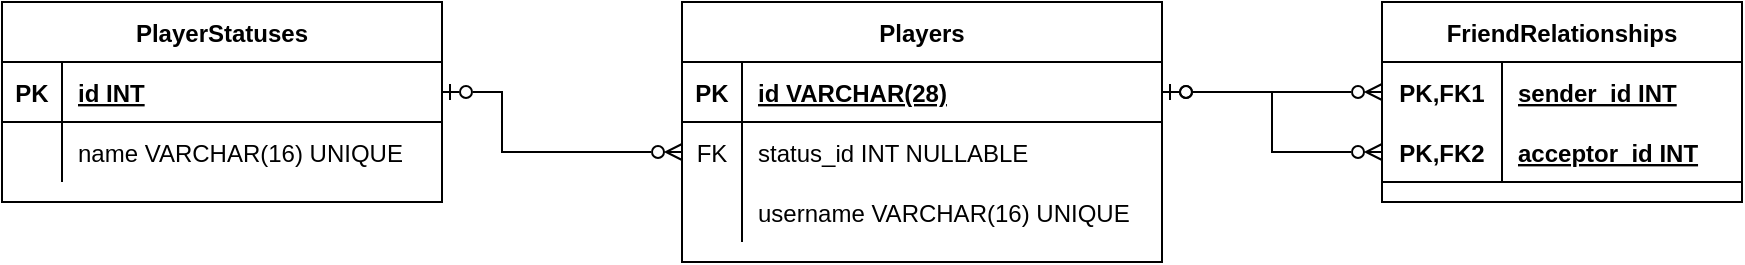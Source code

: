 <mxfile version="21.3.2" type="device">
  <diagram id="zmc_kHSIb-rSrQ_Lzu_V" name="Page-1">
    <mxGraphModel dx="1964" dy="1755" grid="1" gridSize="10" guides="1" tooltips="1" connect="1" arrows="1" fold="1" page="1" pageScale="1" pageWidth="850" pageHeight="1100" math="0" shadow="0">
      <root>
        <mxCell id="0" />
        <mxCell id="1" parent="0" />
        <mxCell id="8SpK0fSpEpnp_9szR1pz-1" value="PlayerStatuses" style="shape=table;startSize=30;container=1;collapsible=1;childLayout=tableLayout;fixedRows=1;rowLines=0;fontStyle=1;align=center;resizeLast=1;" parent="1" vertex="1">
          <mxGeometry x="-440" y="-30" width="220" height="100" as="geometry" />
        </mxCell>
        <mxCell id="8SpK0fSpEpnp_9szR1pz-2" value="" style="shape=tableRow;horizontal=0;startSize=0;swimlaneHead=0;swimlaneBody=0;fillColor=none;collapsible=0;dropTarget=0;points=[[0,0.5],[1,0.5]];portConstraint=eastwest;top=0;left=0;right=0;bottom=1;" parent="8SpK0fSpEpnp_9szR1pz-1" vertex="1">
          <mxGeometry y="30" width="220" height="30" as="geometry" />
        </mxCell>
        <mxCell id="8SpK0fSpEpnp_9szR1pz-3" value="PK" style="shape=partialRectangle;connectable=0;fillColor=none;top=0;left=0;bottom=0;right=0;fontStyle=1;overflow=hidden;" parent="8SpK0fSpEpnp_9szR1pz-2" vertex="1">
          <mxGeometry width="30" height="30" as="geometry">
            <mxRectangle width="30" height="30" as="alternateBounds" />
          </mxGeometry>
        </mxCell>
        <mxCell id="8SpK0fSpEpnp_9szR1pz-4" value="id INT" style="shape=partialRectangle;connectable=0;fillColor=none;top=0;left=0;bottom=0;right=0;align=left;spacingLeft=6;fontStyle=5;overflow=hidden;" parent="8SpK0fSpEpnp_9szR1pz-2" vertex="1">
          <mxGeometry x="30" width="190" height="30" as="geometry">
            <mxRectangle width="190" height="30" as="alternateBounds" />
          </mxGeometry>
        </mxCell>
        <mxCell id="8SpK0fSpEpnp_9szR1pz-5" value="" style="shape=tableRow;horizontal=0;startSize=0;swimlaneHead=0;swimlaneBody=0;fillColor=none;collapsible=0;dropTarget=0;points=[[0,0.5],[1,0.5]];portConstraint=eastwest;top=0;left=0;right=0;bottom=0;" parent="8SpK0fSpEpnp_9szR1pz-1" vertex="1">
          <mxGeometry y="60" width="220" height="30" as="geometry" />
        </mxCell>
        <mxCell id="8SpK0fSpEpnp_9szR1pz-6" value="" style="shape=partialRectangle;connectable=0;fillColor=none;top=0;left=0;bottom=0;right=0;editable=1;overflow=hidden;" parent="8SpK0fSpEpnp_9szR1pz-5" vertex="1">
          <mxGeometry width="30" height="30" as="geometry">
            <mxRectangle width="30" height="30" as="alternateBounds" />
          </mxGeometry>
        </mxCell>
        <mxCell id="8SpK0fSpEpnp_9szR1pz-7" value="name VARCHAR(16) UNIQUE" style="shape=partialRectangle;connectable=0;fillColor=none;top=0;left=0;bottom=0;right=0;align=left;spacingLeft=6;overflow=hidden;" parent="8SpK0fSpEpnp_9szR1pz-5" vertex="1">
          <mxGeometry x="30" width="190" height="30" as="geometry">
            <mxRectangle width="190" height="30" as="alternateBounds" />
          </mxGeometry>
        </mxCell>
        <mxCell id="8SpK0fSpEpnp_9szR1pz-14" value="Players" style="shape=table;startSize=30;container=1;collapsible=1;childLayout=tableLayout;fixedRows=1;rowLines=0;fontStyle=1;align=center;resizeLast=1;" parent="1" vertex="1">
          <mxGeometry x="-100" y="-30" width="240" height="130" as="geometry" />
        </mxCell>
        <mxCell id="8SpK0fSpEpnp_9szR1pz-15" value="" style="shape=tableRow;horizontal=0;startSize=0;swimlaneHead=0;swimlaneBody=0;fillColor=none;collapsible=0;dropTarget=0;points=[[0,0.5],[1,0.5]];portConstraint=eastwest;top=0;left=0;right=0;bottom=1;" parent="8SpK0fSpEpnp_9szR1pz-14" vertex="1">
          <mxGeometry y="30" width="240" height="30" as="geometry" />
        </mxCell>
        <mxCell id="8SpK0fSpEpnp_9szR1pz-16" value="PK" style="shape=partialRectangle;connectable=0;fillColor=none;top=0;left=0;bottom=0;right=0;fontStyle=1;overflow=hidden;" parent="8SpK0fSpEpnp_9szR1pz-15" vertex="1">
          <mxGeometry width="30" height="30" as="geometry">
            <mxRectangle width="30" height="30" as="alternateBounds" />
          </mxGeometry>
        </mxCell>
        <mxCell id="8SpK0fSpEpnp_9szR1pz-17" value="id VARCHAR(28)" style="shape=partialRectangle;connectable=0;fillColor=none;top=0;left=0;bottom=0;right=0;align=left;spacingLeft=6;fontStyle=5;overflow=hidden;" parent="8SpK0fSpEpnp_9szR1pz-15" vertex="1">
          <mxGeometry x="30" width="210" height="30" as="geometry">
            <mxRectangle width="210" height="30" as="alternateBounds" />
          </mxGeometry>
        </mxCell>
        <mxCell id="8SpK0fSpEpnp_9szR1pz-24" value="" style="shape=tableRow;horizontal=0;startSize=0;swimlaneHead=0;swimlaneBody=0;fillColor=none;collapsible=0;dropTarget=0;points=[[0,0.5],[1,0.5]];portConstraint=eastwest;top=0;left=0;right=0;bottom=0;" parent="8SpK0fSpEpnp_9szR1pz-14" vertex="1">
          <mxGeometry y="60" width="240" height="30" as="geometry" />
        </mxCell>
        <mxCell id="8SpK0fSpEpnp_9szR1pz-25" value="FK" style="shape=partialRectangle;connectable=0;fillColor=none;top=0;left=0;bottom=0;right=0;editable=1;overflow=hidden;" parent="8SpK0fSpEpnp_9szR1pz-24" vertex="1">
          <mxGeometry width="30" height="30" as="geometry">
            <mxRectangle width="30" height="30" as="alternateBounds" />
          </mxGeometry>
        </mxCell>
        <mxCell id="8SpK0fSpEpnp_9szR1pz-26" value="status_id INT NULLABLE" style="shape=partialRectangle;connectable=0;fillColor=none;top=0;left=0;bottom=0;right=0;align=left;spacingLeft=6;overflow=hidden;" parent="8SpK0fSpEpnp_9szR1pz-24" vertex="1">
          <mxGeometry x="30" width="210" height="30" as="geometry">
            <mxRectangle width="210" height="30" as="alternateBounds" />
          </mxGeometry>
        </mxCell>
        <mxCell id="8SpK0fSpEpnp_9szR1pz-21" value="" style="shape=tableRow;horizontal=0;startSize=0;swimlaneHead=0;swimlaneBody=0;fillColor=none;collapsible=0;dropTarget=0;points=[[0,0.5],[1,0.5]];portConstraint=eastwest;top=0;left=0;right=0;bottom=0;" parent="8SpK0fSpEpnp_9szR1pz-14" vertex="1">
          <mxGeometry y="90" width="240" height="30" as="geometry" />
        </mxCell>
        <mxCell id="8SpK0fSpEpnp_9szR1pz-22" value="" style="shape=partialRectangle;connectable=0;fillColor=none;top=0;left=0;bottom=0;right=0;editable=1;overflow=hidden;" parent="8SpK0fSpEpnp_9szR1pz-21" vertex="1">
          <mxGeometry width="30" height="30" as="geometry">
            <mxRectangle width="30" height="30" as="alternateBounds" />
          </mxGeometry>
        </mxCell>
        <mxCell id="8SpK0fSpEpnp_9szR1pz-23" value="username VARCHAR(16) UNIQUE    " style="shape=partialRectangle;connectable=0;fillColor=none;top=0;left=0;bottom=0;right=0;align=left;spacingLeft=6;overflow=hidden;" parent="8SpK0fSpEpnp_9szR1pz-21" vertex="1">
          <mxGeometry x="30" width="210" height="30" as="geometry">
            <mxRectangle width="210" height="30" as="alternateBounds" />
          </mxGeometry>
        </mxCell>
        <mxCell id="8SpK0fSpEpnp_9szR1pz-92" value="FriendRelationships" style="shape=table;startSize=30;container=1;collapsible=1;childLayout=tableLayout;fixedRows=1;rowLines=0;fontStyle=1;align=center;resizeLast=1;" parent="1" vertex="1">
          <mxGeometry x="250" y="-30" width="180" height="100" as="geometry" />
        </mxCell>
        <mxCell id="8SpK0fSpEpnp_9szR1pz-93" value="" style="shape=tableRow;horizontal=0;startSize=0;swimlaneHead=0;swimlaneBody=0;fillColor=none;collapsible=0;dropTarget=0;points=[[0,0.5],[1,0.5]];portConstraint=eastwest;top=0;left=0;right=0;bottom=0;" parent="8SpK0fSpEpnp_9szR1pz-92" vertex="1">
          <mxGeometry y="30" width="180" height="30" as="geometry" />
        </mxCell>
        <mxCell id="8SpK0fSpEpnp_9szR1pz-94" value="PK,FK1" style="shape=partialRectangle;connectable=0;fillColor=none;top=0;left=0;bottom=0;right=0;fontStyle=1;overflow=hidden;" parent="8SpK0fSpEpnp_9szR1pz-93" vertex="1">
          <mxGeometry width="60" height="30" as="geometry">
            <mxRectangle width="60" height="30" as="alternateBounds" />
          </mxGeometry>
        </mxCell>
        <mxCell id="8SpK0fSpEpnp_9szR1pz-95" value="sender_id INT" style="shape=partialRectangle;connectable=0;fillColor=none;top=0;left=0;bottom=0;right=0;align=left;spacingLeft=6;fontStyle=5;overflow=hidden;" parent="8SpK0fSpEpnp_9szR1pz-93" vertex="1">
          <mxGeometry x="60" width="120" height="30" as="geometry">
            <mxRectangle width="120" height="30" as="alternateBounds" />
          </mxGeometry>
        </mxCell>
        <mxCell id="8SpK0fSpEpnp_9szR1pz-96" value="" style="shape=tableRow;horizontal=0;startSize=0;swimlaneHead=0;swimlaneBody=0;fillColor=none;collapsible=0;dropTarget=0;points=[[0,0.5],[1,0.5]];portConstraint=eastwest;top=0;left=0;right=0;bottom=1;" parent="8SpK0fSpEpnp_9szR1pz-92" vertex="1">
          <mxGeometry y="60" width="180" height="30" as="geometry" />
        </mxCell>
        <mxCell id="8SpK0fSpEpnp_9szR1pz-97" value="PK,FK2" style="shape=partialRectangle;connectable=0;fillColor=none;top=0;left=0;bottom=0;right=0;fontStyle=1;overflow=hidden;" parent="8SpK0fSpEpnp_9szR1pz-96" vertex="1">
          <mxGeometry width="60" height="30" as="geometry">
            <mxRectangle width="60" height="30" as="alternateBounds" />
          </mxGeometry>
        </mxCell>
        <mxCell id="8SpK0fSpEpnp_9szR1pz-98" value="acceptor_id INT" style="shape=partialRectangle;connectable=0;fillColor=none;top=0;left=0;bottom=0;right=0;align=left;spacingLeft=6;fontStyle=5;overflow=hidden;" parent="8SpK0fSpEpnp_9szR1pz-96" vertex="1">
          <mxGeometry x="60" width="120" height="30" as="geometry">
            <mxRectangle width="120" height="30" as="alternateBounds" />
          </mxGeometry>
        </mxCell>
        <mxCell id="8SpK0fSpEpnp_9szR1pz-114" style="edgeStyle=orthogonalEdgeStyle;rounded=0;orthogonalLoop=1;jettySize=auto;html=1;exitX=1;exitY=0.5;exitDx=0;exitDy=0;entryX=0;entryY=0.5;entryDx=0;entryDy=0;endArrow=ERzeroToMany;endFill=0;startArrow=ERzeroToOne;startFill=0;" parent="1" source="8SpK0fSpEpnp_9szR1pz-15" target="8SpK0fSpEpnp_9szR1pz-93" edge="1">
          <mxGeometry relative="1" as="geometry" />
        </mxCell>
        <mxCell id="8SpK0fSpEpnp_9szR1pz-116" style="edgeStyle=orthogonalEdgeStyle;rounded=0;orthogonalLoop=1;jettySize=auto;html=1;exitX=1;exitY=0.5;exitDx=0;exitDy=0;entryX=0;entryY=0.5;entryDx=0;entryDy=0;endArrow=ERzeroToMany;endFill=0;startArrow=ERzeroToOne;startFill=0;" parent="1" source="8SpK0fSpEpnp_9szR1pz-15" target="8SpK0fSpEpnp_9szR1pz-96" edge="1">
          <mxGeometry relative="1" as="geometry" />
        </mxCell>
        <mxCell id="8SpK0fSpEpnp_9szR1pz-117" style="edgeStyle=orthogonalEdgeStyle;rounded=0;orthogonalLoop=1;jettySize=auto;html=1;exitX=1;exitY=0.5;exitDx=0;exitDy=0;entryX=0;entryY=0.5;entryDx=0;entryDy=0;startArrow=ERzeroToOne;startFill=0;endArrow=ERzeroToMany;endFill=0;" parent="1" source="8SpK0fSpEpnp_9szR1pz-2" target="8SpK0fSpEpnp_9szR1pz-24" edge="1">
          <mxGeometry relative="1" as="geometry">
            <Array as="points">
              <mxPoint x="-190" y="15" />
              <mxPoint x="-190" y="45" />
            </Array>
          </mxGeometry>
        </mxCell>
      </root>
    </mxGraphModel>
  </diagram>
</mxfile>
